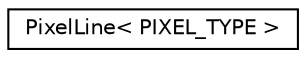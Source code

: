 digraph "Graphical Class Hierarchy"
{
  edge [fontname="Helvetica",fontsize="10",labelfontname="Helvetica",labelfontsize="10"];
  node [fontname="Helvetica",fontsize="10",shape=record];
  rankdir="LR";
  Node1 [label="PixelLine\< PIXEL_TYPE \>",height=0.2,width=0.4,color="black", fillcolor="white", style="filled",URL="$class_pixel_line.html"];
}

